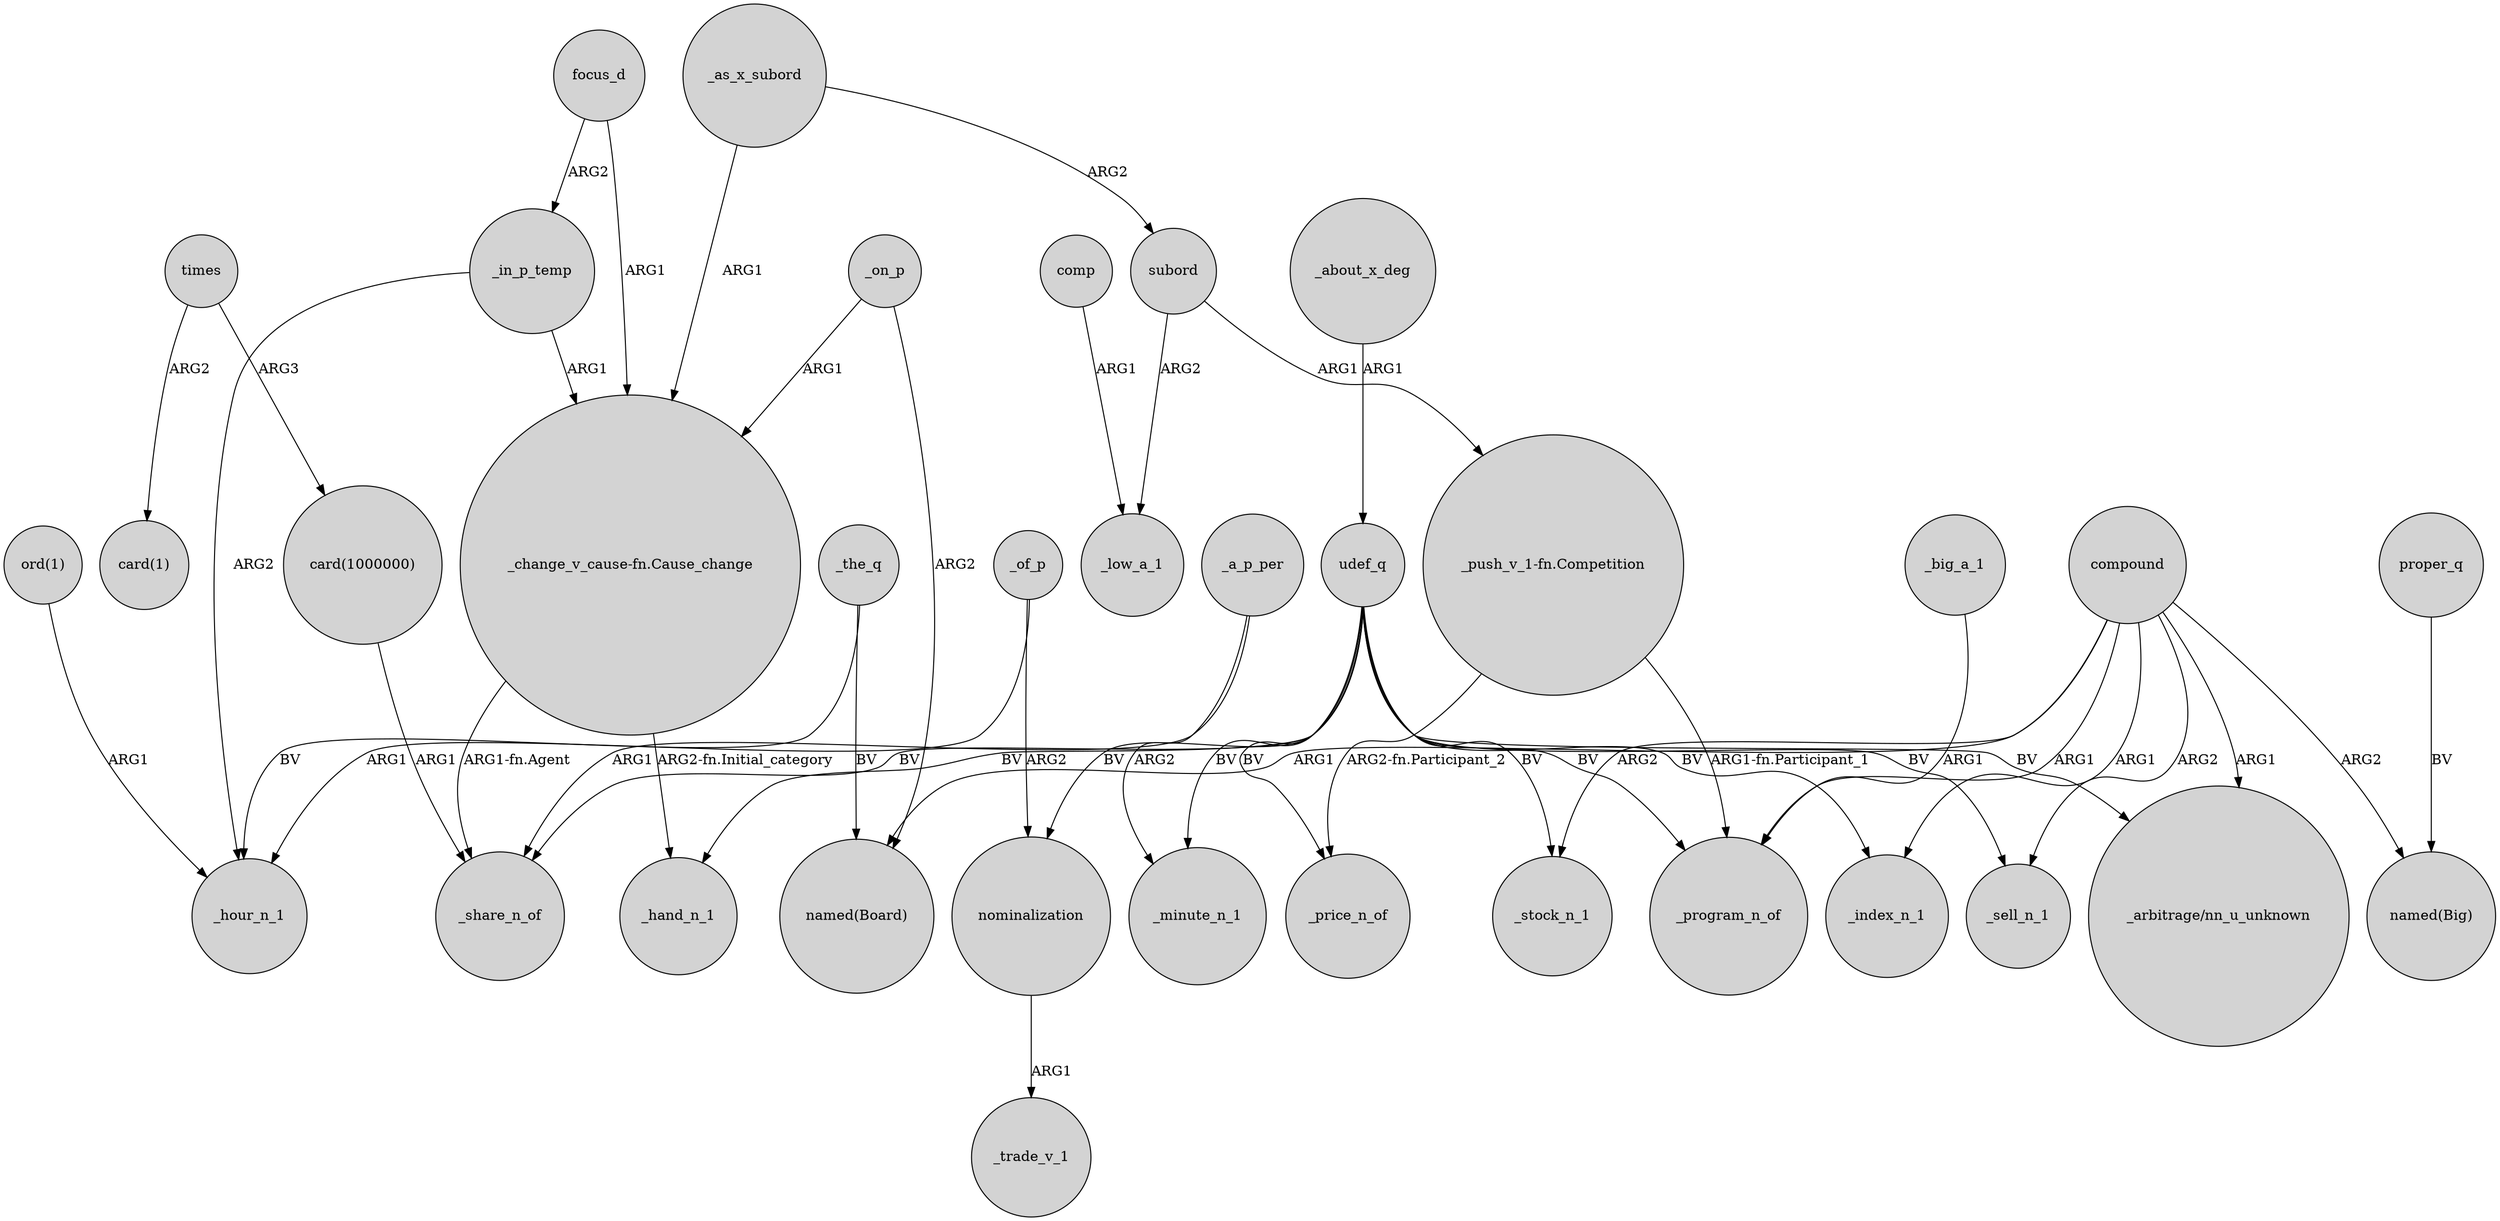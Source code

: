digraph {
	node [shape=circle style=filled]
	udef_q -> _hand_n_1 [label=BV]
	compound -> _sell_n_1 [label=ARG2]
	"_change_v_cause-fn.Cause_change" -> _hand_n_1 [label="ARG2-fn.Initial_category"]
	_the_q -> "named(Board)" [label=BV]
	_the_q -> _hour_n_1 [label=BV]
	udef_q -> _minute_n_1 [label=BV]
	comp -> _low_a_1 [label=ARG1]
	_as_x_subord -> subord [label=ARG2]
	"_push_v_1-fn.Competition" -> _price_n_of [label="ARG2-fn.Participant_2"]
	udef_q -> _sell_n_1 [label=BV]
	udef_q -> _price_n_of [label=BV]
	compound -> "named(Big)" [label=ARG2]
	_of_p -> _hour_n_1 [label=ARG1]
	udef_q -> nominalization [label=BV]
	_big_a_1 -> _program_n_of [label=ARG1]
	times -> "card(1000000)" [label=ARG3]
	udef_q -> _index_n_1 [label=BV]
	_a_p_per -> _share_n_of [label=ARG1]
	times -> "card(1)" [label=ARG2]
	"ord(1)" -> _hour_n_1 [label=ARG1]
	subord -> "_push_v_1-fn.Competition" [label=ARG1]
	"_push_v_1-fn.Competition" -> _program_n_of [label="ARG1-fn.Participant_1"]
	_in_p_temp -> "_change_v_cause-fn.Cause_change" [label=ARG1]
	udef_q -> _program_n_of [label=BV]
	"_change_v_cause-fn.Cause_change" -> _share_n_of [label="ARG1-fn.Agent"]
	_about_x_deg -> udef_q [label=ARG1]
	_on_p -> "named(Board)" [label=ARG2]
	_of_p -> nominalization [label=ARG2]
	_in_p_temp -> _hour_n_1 [label=ARG2]
	udef_q -> _stock_n_1 [label=BV]
	compound -> _program_n_of [label=ARG1]
	_a_p_per -> _minute_n_1 [label=ARG2]
	udef_q -> _share_n_of [label=BV]
	compound -> _stock_n_1 [label=ARG2]
	udef_q -> "_arbitrage/nn_u_unknown" [label=BV]
	_as_x_subord -> "_change_v_cause-fn.Cause_change" [label=ARG1]
	compound -> "_arbitrage/nn_u_unknown" [label=ARG1]
	focus_d -> _in_p_temp [label=ARG2]
	"card(1000000)" -> _share_n_of [label=ARG1]
	compound -> _index_n_1 [label=ARG1]
	focus_d -> "_change_v_cause-fn.Cause_change" [label=ARG1]
	proper_q -> "named(Big)" [label=BV]
	subord -> _low_a_1 [label=ARG2]
	compound -> "named(Board)" [label=ARG1]
	nominalization -> _trade_v_1 [label=ARG1]
	_on_p -> "_change_v_cause-fn.Cause_change" [label=ARG1]
}

